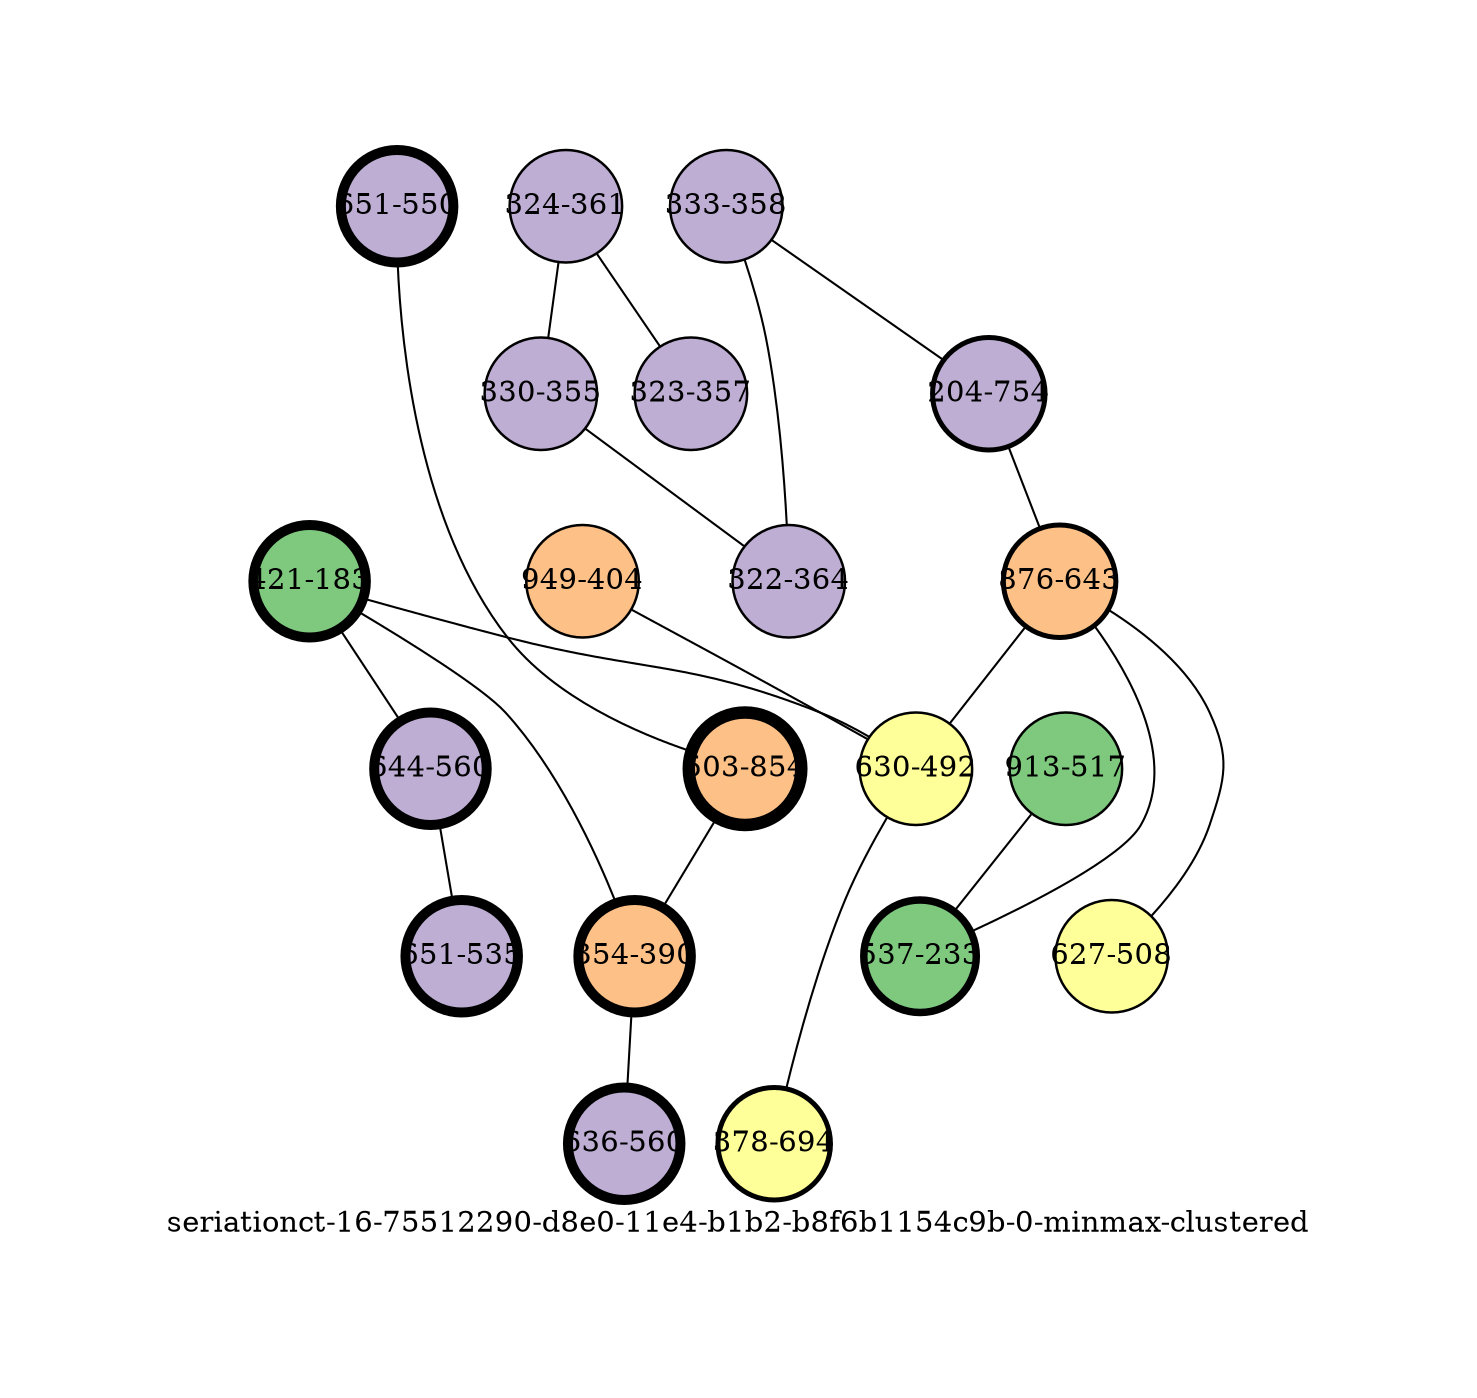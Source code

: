 strict graph "seriationct-16-75512290-d8e0-11e4-b1b2-b8f6b1154c9b-0-minmax-clustered" {
labelloc=b;
ratio=auto;
pad="1.0";
label="seriationct-16-75512290-d8e0-11e4-b1b2-b8f6b1154c9b-0-minmax-clustered";
node [width="0.75", style=filled, fixedsize=true, height="0.75", shape=circle, label=""];
0 [xCoordinate="183.0", appears_in_slice=4, yCoordinate="421.0", colorscheme=accent5, short_label="421-183", label="421-183", cluster_id=0, fillcolor=1, size="500.0", id=4, penwidth="4.8"];
1 [xCoordinate="361.0", appears_in_slice=1, yCoordinate="324.0", colorscheme=accent5, short_label="324-361", label="324-361", cluster_id=1, fillcolor=2, size="500.0", id=19, penwidth="1.2"];
2 [xCoordinate="517.0", appears_in_slice=1, yCoordinate="913.0", colorscheme=accent5, short_label="913-517", label="913-517", cluster_id=0, fillcolor=1, size="500.0", id=1, penwidth="1.2"];
3 [xCoordinate="550.0", appears_in_slice=4, yCoordinate="651.0", colorscheme=accent5, short_label="651-550", label="651-550", cluster_id=1, fillcolor=2, size="500.0", id=5, penwidth="4.8"];
4 [xCoordinate="404.0", appears_in_slice=1, yCoordinate="949.0", colorscheme=accent5, short_label="949-404", label="949-404", cluster_id=2, fillcolor=3, size="500.0", id=3, penwidth="1.2"];
5 [xCoordinate="358.0", appears_in_slice=1, yCoordinate="333.0", colorscheme=accent5, short_label="333-358", label="333-358", cluster_id=1, fillcolor=2, size="500.0", id=0, penwidth="1.2"];
6 [xCoordinate="754.0", appears_in_slice=2, yCoordinate="204.0", colorscheme=accent5, short_label="204-754", label="204-754", cluster_id=1, fillcolor=2, size="500.0", id=2, penwidth="2.4"];
7 [xCoordinate="854.0", appears_in_slice=5, yCoordinate="503.0", colorscheme=accent5, short_label="503-854", label="503-854", cluster_id=2, fillcolor=3, size="500.0", id=16, penwidth="6.0"];
8 [xCoordinate="560.0", appears_in_slice=4, yCoordinate="644.0", colorscheme=accent5, short_label="644-560", label="644-560", cluster_id=1, fillcolor=2, size="500.0", id=6, penwidth="4.8"];
9 [xCoordinate="643.0", appears_in_slice=2, yCoordinate="876.0", colorscheme=accent5, short_label="876-643", label="876-643", cluster_id=2, fillcolor=3, size="500.0", id=7, penwidth="2.4"];
10 [xCoordinate="233.0", appears_in_slice=3, yCoordinate="537.0", colorscheme=accent5, short_label="537-233", label="537-233", cluster_id=0, fillcolor=1, size="500.0", id=8, penwidth="3.6"];
11 [xCoordinate="535.0", appears_in_slice=4, yCoordinate="651.0", colorscheme=accent5, short_label="651-535", label="651-535", cluster_id=1, fillcolor=2, size="500.0", id=9, penwidth="4.8"];
12 [xCoordinate="492.0", appears_in_slice=1, yCoordinate="630.0", colorscheme=accent5, short_label="630-492", label="630-492", cluster_id=3, fillcolor=4, size="500.0", id=15, penwidth="1.2"];
13 [xCoordinate="355.0", appears_in_slice=1, yCoordinate="330.0", colorscheme=accent5, short_label="330-355", label="330-355", cluster_id=1, fillcolor=2, size="500.0", id=11, penwidth="1.2"];
14 [xCoordinate="390.0", appears_in_slice=4, yCoordinate="354.0", colorscheme=accent5, short_label="354-390", label="354-390", cluster_id=2, fillcolor=3, size="500.0", id=12, penwidth="4.8"];
15 [xCoordinate="508.0", appears_in_slice=1, yCoordinate="627.0", colorscheme=accent5, short_label="627-508", label="627-508", cluster_id=3, fillcolor=4, size="500.0", id=14, penwidth="1.2"];
16 [xCoordinate="364.0", appears_in_slice=1, yCoordinate="322.0", colorscheme=accent5, short_label="322-364", label="322-364", cluster_id=1, fillcolor=2, size="500.0", id=10, penwidth="1.2"];
17 [xCoordinate="357.0", appears_in_slice=1, yCoordinate="323.0", colorscheme=accent5, short_label="323-357", label="323-357", cluster_id=1, fillcolor=2, size="500.0", id=18, penwidth="1.2"];
18 [xCoordinate="560.0", appears_in_slice=4, yCoordinate="636.0", colorscheme=accent5, short_label="636-560", label="636-560", cluster_id=1, fillcolor=2, size="500.0", id=17, penwidth="4.8"];
19 [xCoordinate="694.0", appears_in_slice=2, yCoordinate="378.0", colorscheme=accent5, short_label="378-694", label="378-694", cluster_id=3, fillcolor=4, size="500.0", id=13, penwidth="2.4"];
0 -- 8  [inverseweight="2.04042544531", weight="0.49009386856"];
0 -- 12  [inverseweight="1.90734137111", weight="0.52428999609"];
0 -- 14  [inverseweight="2.78000954546", weight="0.359710995106"];
1 -- 17  [inverseweight="42.8746462856", weight="0.0233238075794"];
1 -- 13  [inverseweight="27.3587827582", weight="0.036551333765"];
2 -- 10  [inverseweight="1.48831936769", weight="0.671898801904"];
3 -- 7  [inverseweight="3.69630834435", weight="0.27054020034"];
4 -- 12  [inverseweight="1.83006592236", weight="0.546428403361"];
5 -- 16  [inverseweight="42.8746462856", weight="0.0233238075794"];
5 -- 6  [inverseweight="2.48685441557", weight="0.40211441158"];
6 -- 9  [inverseweight="2.30036459067", weight="0.434713698887"];
7 -- 14  [inverseweight="2.05273473004", weight="0.487155006133"];
8 -- 11  [inverseweight="17.5899386183", weight="0.0568506816142"];
9 -- 10  [inverseweight="3.50775721301", weight="0.285082444216"];
9 -- 12  [inverseweight="2.92612889151", weight="0.341748445498"];
9 -- 15  [inverseweight="2.31784724863", weight="0.43143481547"];
12 -- 19  [inverseweight="3.27153956797", weight="0.305666484915"];
13 -- 16  [inverseweight="28.7717668824", weight="0.034756294394"];
14 -- 18  [inverseweight="18.4302445194", weight="0.054258639865"];
}
